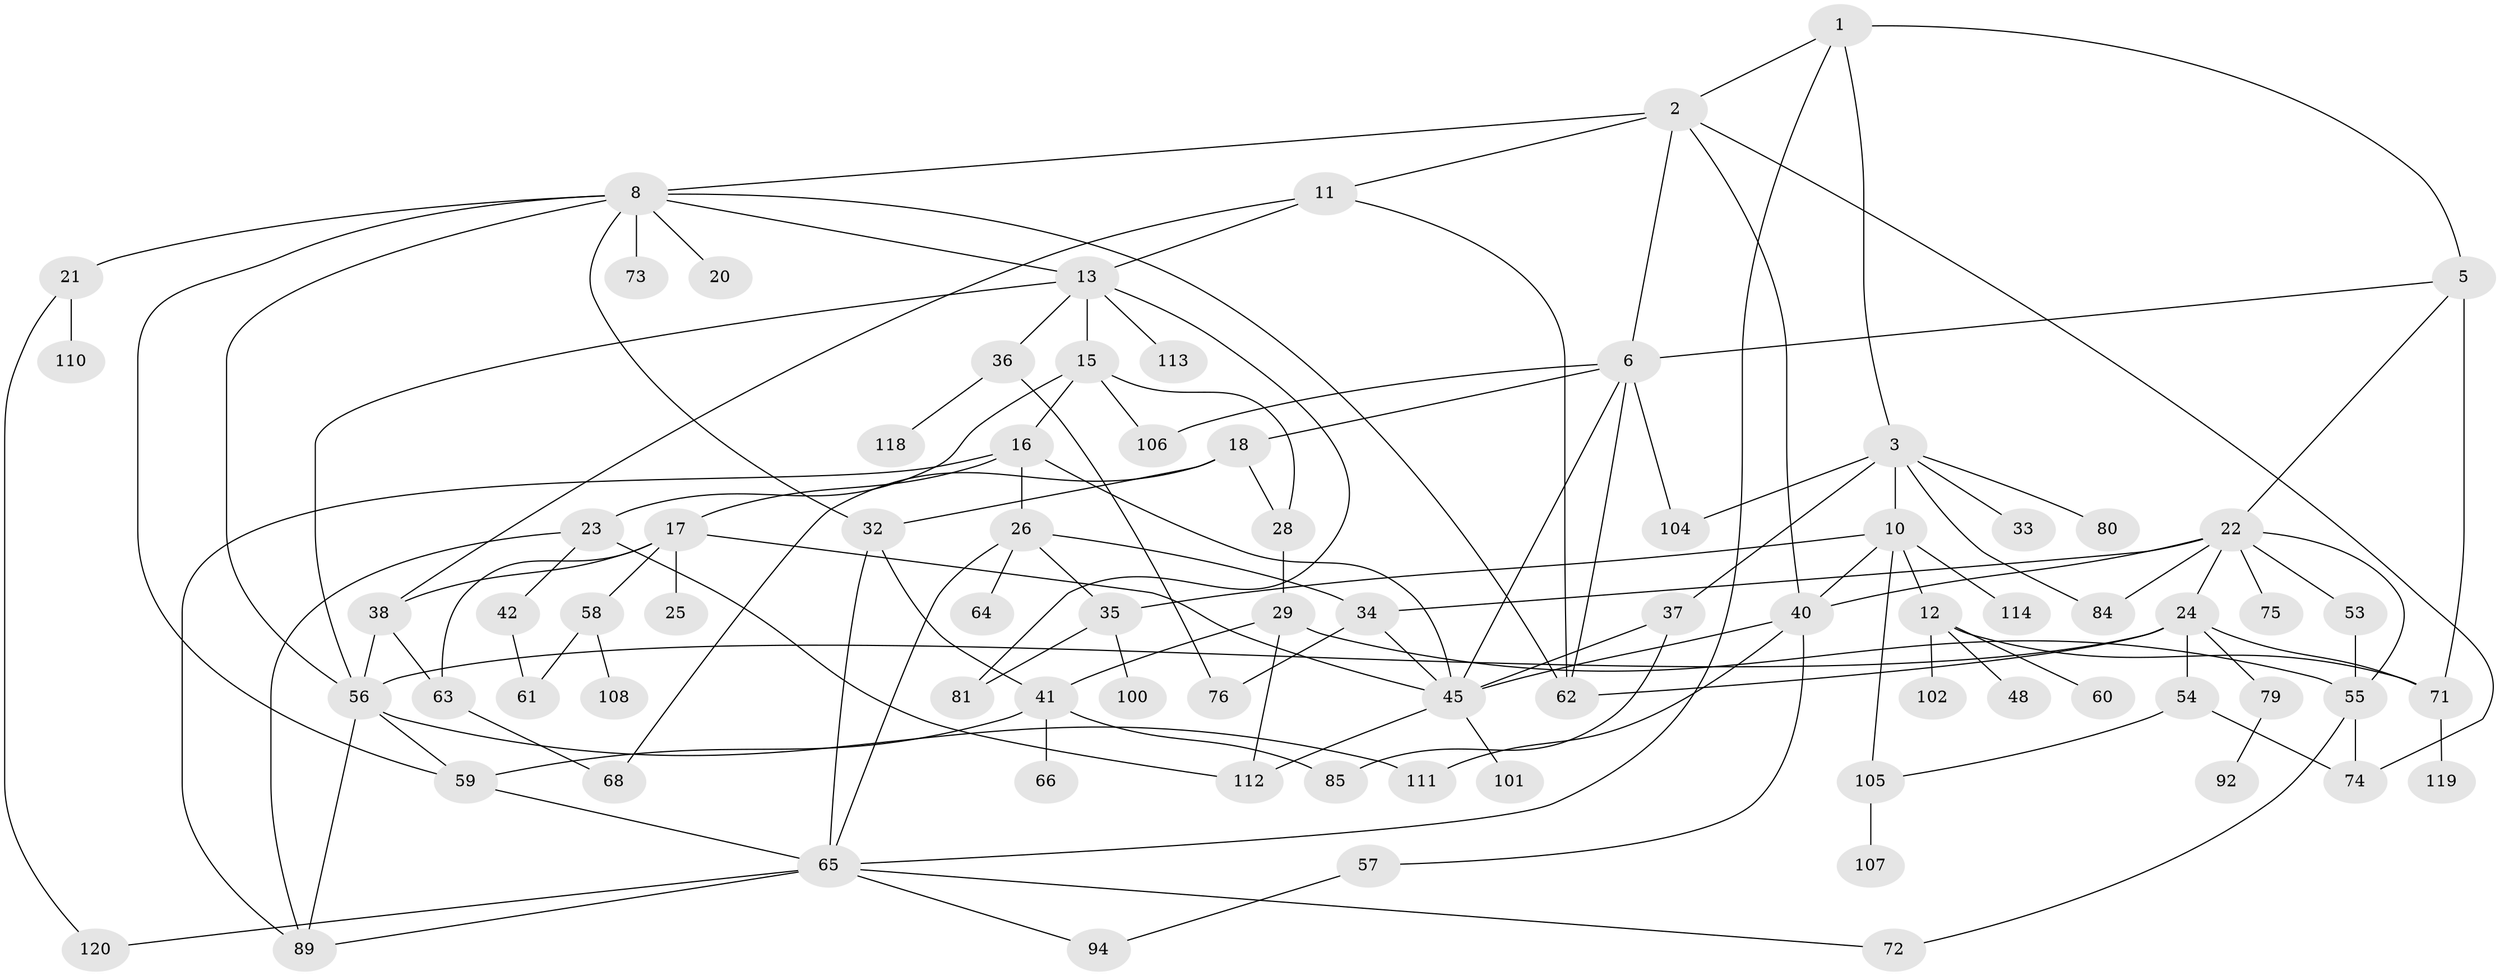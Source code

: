 // Generated by graph-tools (version 1.1) at 2025/23/03/03/25 07:23:30]
// undirected, 80 vertices, 130 edges
graph export_dot {
graph [start="1"]
  node [color=gray90,style=filled];
  1 [super="+86"];
  2 [super="+4"];
  3 [super="+7"];
  5;
  6 [super="+96"];
  8 [super="+9"];
  10 [super="+31"];
  11 [super="+77"];
  12 [super="+19"];
  13 [super="+14"];
  15 [super="+117"];
  16 [super="+103"];
  17 [super="+27"];
  18 [super="+39"];
  20;
  21 [super="+47"];
  22 [super="+44"];
  23;
  24 [super="+46"];
  25 [super="+52"];
  26 [super="+50"];
  28 [super="+78"];
  29 [super="+30"];
  32 [super="+43"];
  33 [super="+67"];
  34;
  35 [super="+93"];
  36;
  37 [super="+98"];
  38 [super="+51"];
  40 [super="+88"];
  41 [super="+99"];
  42;
  45 [super="+49"];
  48;
  53;
  54;
  55 [super="+97"];
  56 [super="+69"];
  57;
  58;
  59 [super="+116"];
  60;
  61;
  62 [super="+90"];
  63;
  64;
  65 [super="+70"];
  66;
  68 [super="+95"];
  71 [super="+83"];
  72 [super="+87"];
  73;
  74;
  75;
  76 [super="+82"];
  79;
  80;
  81;
  84;
  85;
  89 [super="+91"];
  92;
  94;
  100;
  101;
  102;
  104;
  105;
  106 [super="+109"];
  107;
  108;
  110;
  111;
  112;
  113;
  114 [super="+115"];
  118;
  119;
  120;
  1 -- 2;
  1 -- 3;
  1 -- 5;
  1 -- 65;
  2 -- 11;
  2 -- 74;
  2 -- 6;
  2 -- 40;
  2 -- 8;
  3 -- 33;
  3 -- 80;
  3 -- 84;
  3 -- 104;
  3 -- 10;
  3 -- 37;
  5 -- 6;
  5 -- 22;
  5 -- 71;
  6 -- 18;
  6 -- 106;
  6 -- 45;
  6 -- 62;
  6 -- 104;
  8 -- 13;
  8 -- 21;
  8 -- 32;
  8 -- 56;
  8 -- 20;
  8 -- 73;
  8 -- 59;
  8 -- 62;
  10 -- 12;
  10 -- 105;
  10 -- 114 [weight=2];
  10 -- 40;
  10 -- 35;
  11 -- 62;
  11 -- 38;
  11 -- 13;
  12 -- 48;
  12 -- 60;
  12 -- 102;
  12 -- 71;
  13 -- 36;
  13 -- 81;
  13 -- 113;
  13 -- 56;
  13 -- 15;
  15 -- 16;
  15 -- 23;
  15 -- 28;
  15 -- 106;
  16 -- 17;
  16 -- 26;
  16 -- 45;
  16 -- 89;
  17 -- 25;
  17 -- 38;
  17 -- 63;
  17 -- 45;
  17 -- 58;
  18 -- 28;
  18 -- 32;
  18 -- 68;
  21 -- 120;
  21 -- 110;
  22 -- 24;
  22 -- 34;
  22 -- 84;
  22 -- 53;
  22 -- 55;
  22 -- 40;
  22 -- 75;
  23 -- 42;
  23 -- 112;
  23 -- 89;
  24 -- 71;
  24 -- 54;
  24 -- 56;
  24 -- 79;
  24 -- 62;
  26 -- 64;
  26 -- 65;
  26 -- 34;
  26 -- 35;
  28 -- 29;
  29 -- 112;
  29 -- 41;
  29 -- 55;
  32 -- 65;
  32 -- 41;
  34 -- 76;
  34 -- 45;
  35 -- 100;
  35 -- 81;
  36 -- 118;
  36 -- 76;
  37 -- 85;
  37 -- 45;
  38 -- 56;
  38 -- 63;
  40 -- 45;
  40 -- 57;
  40 -- 111;
  41 -- 66;
  41 -- 85;
  41 -- 59;
  42 -- 61;
  45 -- 112;
  45 -- 101;
  53 -- 55;
  54 -- 74;
  54 -- 105;
  55 -- 72;
  55 -- 74;
  56 -- 59;
  56 -- 89;
  56 -- 111;
  57 -- 94;
  58 -- 61;
  58 -- 108;
  59 -- 65;
  63 -- 68;
  65 -- 120;
  65 -- 89;
  65 -- 72;
  65 -- 94;
  71 -- 119;
  79 -- 92;
  105 -- 107;
}
